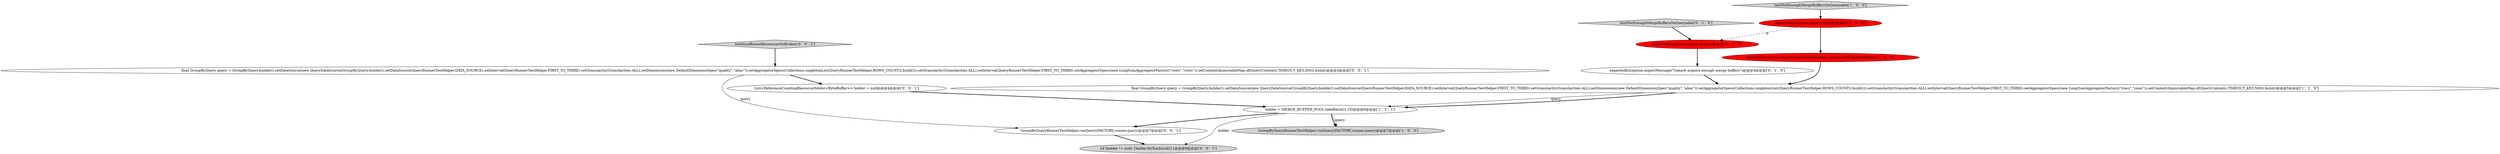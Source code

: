 digraph {
11 [style = filled, label = "GroupByQueryRunnerTestHelper.runQuery(FACTORY,runner,query)@@@7@@@['0', '0', '1']", fillcolor = white, shape = ellipse image = "AAA0AAABBB3BBB"];
9 [style = filled, label = "final GroupByQuery query = GroupByQuery.builder().setDataSource(new QueryDataSource(GroupByQuery.builder().setDataSource(QueryRunnerTestHelper.DATA_SOURCE).setInterval(QueryRunnerTestHelper.FIRST_TO_THIRD).setGranularity(Granularities.ALL).setDimensions(new DefaultDimensionSpec(\"quality\",\"alias\")).setAggregatorSpecs(Collections.singletonList(QueryRunnerTestHelper.ROWS_COUNT)).build())).setGranularity(Granularities.ALL).setInterval(QueryRunnerTestHelper.FIRST_TO_THIRD).setAggregatorSpecs(new LongSumAggregatorFactory(\"rows\",\"rows\")).setContext(ImmutableMap.of(QueryContexts.TIMEOUT_KEY,500)).build()@@@3@@@['0', '0', '1']", fillcolor = white, shape = ellipse image = "AAA0AAABBB3BBB"];
4 [style = filled, label = "holder = MERGE_BUFFER_POOL.takeBatch(1,10)@@@6@@@['1', '1', '1']", fillcolor = white, shape = ellipse image = "AAA0AAABBB1BBB"];
6 [style = filled, label = "expectedException.expect()@@@3@@@['0', '1', '0']", fillcolor = red, shape = ellipse image = "AAA1AAABBB2BBB"];
13 [style = filled, label = "{if (holder != null) {holder.forEach(null)}}@@@9@@@['0', '0', '1']", fillcolor = lightgray, shape = ellipse image = "AAA0AAABBB3BBB"];
10 [style = filled, label = "List<ReferenceCountingResourceHolder<ByteBuffer>> holder = null@@@4@@@['0', '0', '1']", fillcolor = white, shape = ellipse image = "AAA0AAABBB3BBB"];
2 [style = filled, label = "testNotEnoughMergeBuffersOnQueryable['1', '0', '0']", fillcolor = lightgray, shape = diamond image = "AAA0AAABBB1BBB"];
5 [style = filled, label = "GroupByQueryRunnerTestHelper.runQuery(FACTORY,runner,query)@@@7@@@['1', '0', '0']", fillcolor = lightgray, shape = ellipse image = "AAA0AAABBB1BBB"];
7 [style = filled, label = "expectedException.expectMessage(\"Cannot acquire enough merge buffers\")@@@4@@@['0', '1', '0']", fillcolor = white, shape = ellipse image = "AAA0AAABBB2BBB"];
3 [style = filled, label = "final GroupByQuery query = GroupByQuery.builder().setDataSource(new QueryDataSource(GroupByQuery.builder().setDataSource(QueryRunnerTestHelper.DATA_SOURCE).setInterval(QueryRunnerTestHelper.FIRST_TO_THIRD).setGranularity(Granularities.ALL).setDimensions(new DefaultDimensionSpec(\"quality\",\"alias\")).setAggregatorSpecs(Collections.singletonList(QueryRunnerTestHelper.ROWS_COUNT)).build())).setGranularity(Granularities.ALL).setInterval(QueryRunnerTestHelper.FIRST_TO_THIRD).setAggregatorSpecs(new LongSumAggregatorFactory(\"rows\",\"rows\")).setContext(ImmutableMap.of(QueryContexts.TIMEOUT_KEY,500)).build()@@@5@@@['1', '1', '0']", fillcolor = white, shape = ellipse image = "AAA0AAABBB1BBB"];
12 [style = filled, label = "testInsufficientResourcesOnBroker['0', '0', '1']", fillcolor = lightgray, shape = diamond image = "AAA0AAABBB3BBB"];
1 [style = filled, label = "expectedException.expectCause(CoreMatchers.instanceOf())@@@4@@@['1', '0', '0']", fillcolor = red, shape = ellipse image = "AAA1AAABBB1BBB"];
8 [style = filled, label = "testNotEnoughMergeBuffersOnQueryable['0', '1', '0']", fillcolor = lightgray, shape = diamond image = "AAA0AAABBB2BBB"];
0 [style = filled, label = "expectedException.expect()@@@3@@@['1', '0', '0']", fillcolor = red, shape = ellipse image = "AAA1AAABBB1BBB"];
1->3 [style = bold, label=""];
2->0 [style = bold, label=""];
8->6 [style = bold, label=""];
3->4 [style = solid, label="query"];
9->10 [style = bold, label=""];
6->7 [style = bold, label=""];
4->11 [style = bold, label=""];
4->13 [style = solid, label="holder"];
12->9 [style = bold, label=""];
4->5 [style = bold, label=""];
3->4 [style = bold, label=""];
0->1 [style = bold, label=""];
4->5 [style = solid, label="query"];
7->3 [style = bold, label=""];
11->13 [style = bold, label=""];
9->11 [style = solid, label="query"];
0->6 [style = dashed, label="0"];
10->4 [style = bold, label=""];
}
